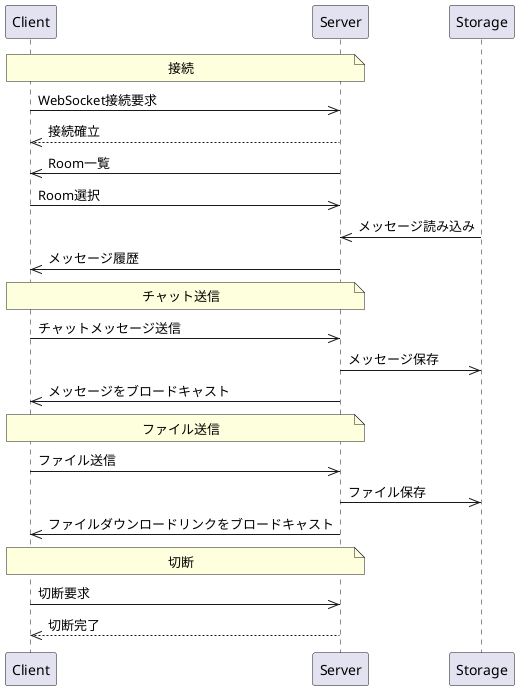@startuml sequenceDiagram
    participant Client
    participant Server
    participant Storage

    '  WebSocket接続確立
    Note over Client,Server: 接続
    Client->>Server: WebSocket接続要求
    Server-->>Client: 接続確立

    '  Room選択
    Server->>Client: Room一覧
    Client->>Server: Room選択
    Storage->>Server: メッセージ読み込み
    Server->>Client: メッセージ履歴

    '  チャットメッセージ送信
    Note over Client,Server: チャット送信
    Client->>Server: チャットメッセージ送信
    Server->>Storage: メッセージ保存
    Server->>Client: メッセージをブロードキャスト

    '  ファイル送信プロセス
    Note over Client,Server: ファイル送信
    Client->>Server: ファイル送信
    Server->>Storage: ファイル保存
    Server->>Client: ファイルダウンロードリンクをブロードキャスト

    '  切断プロセス
    Note over Client,Server: 切断
    Client->>Server: 切断要求
    Server-->>Client: 切断完了
@enduml